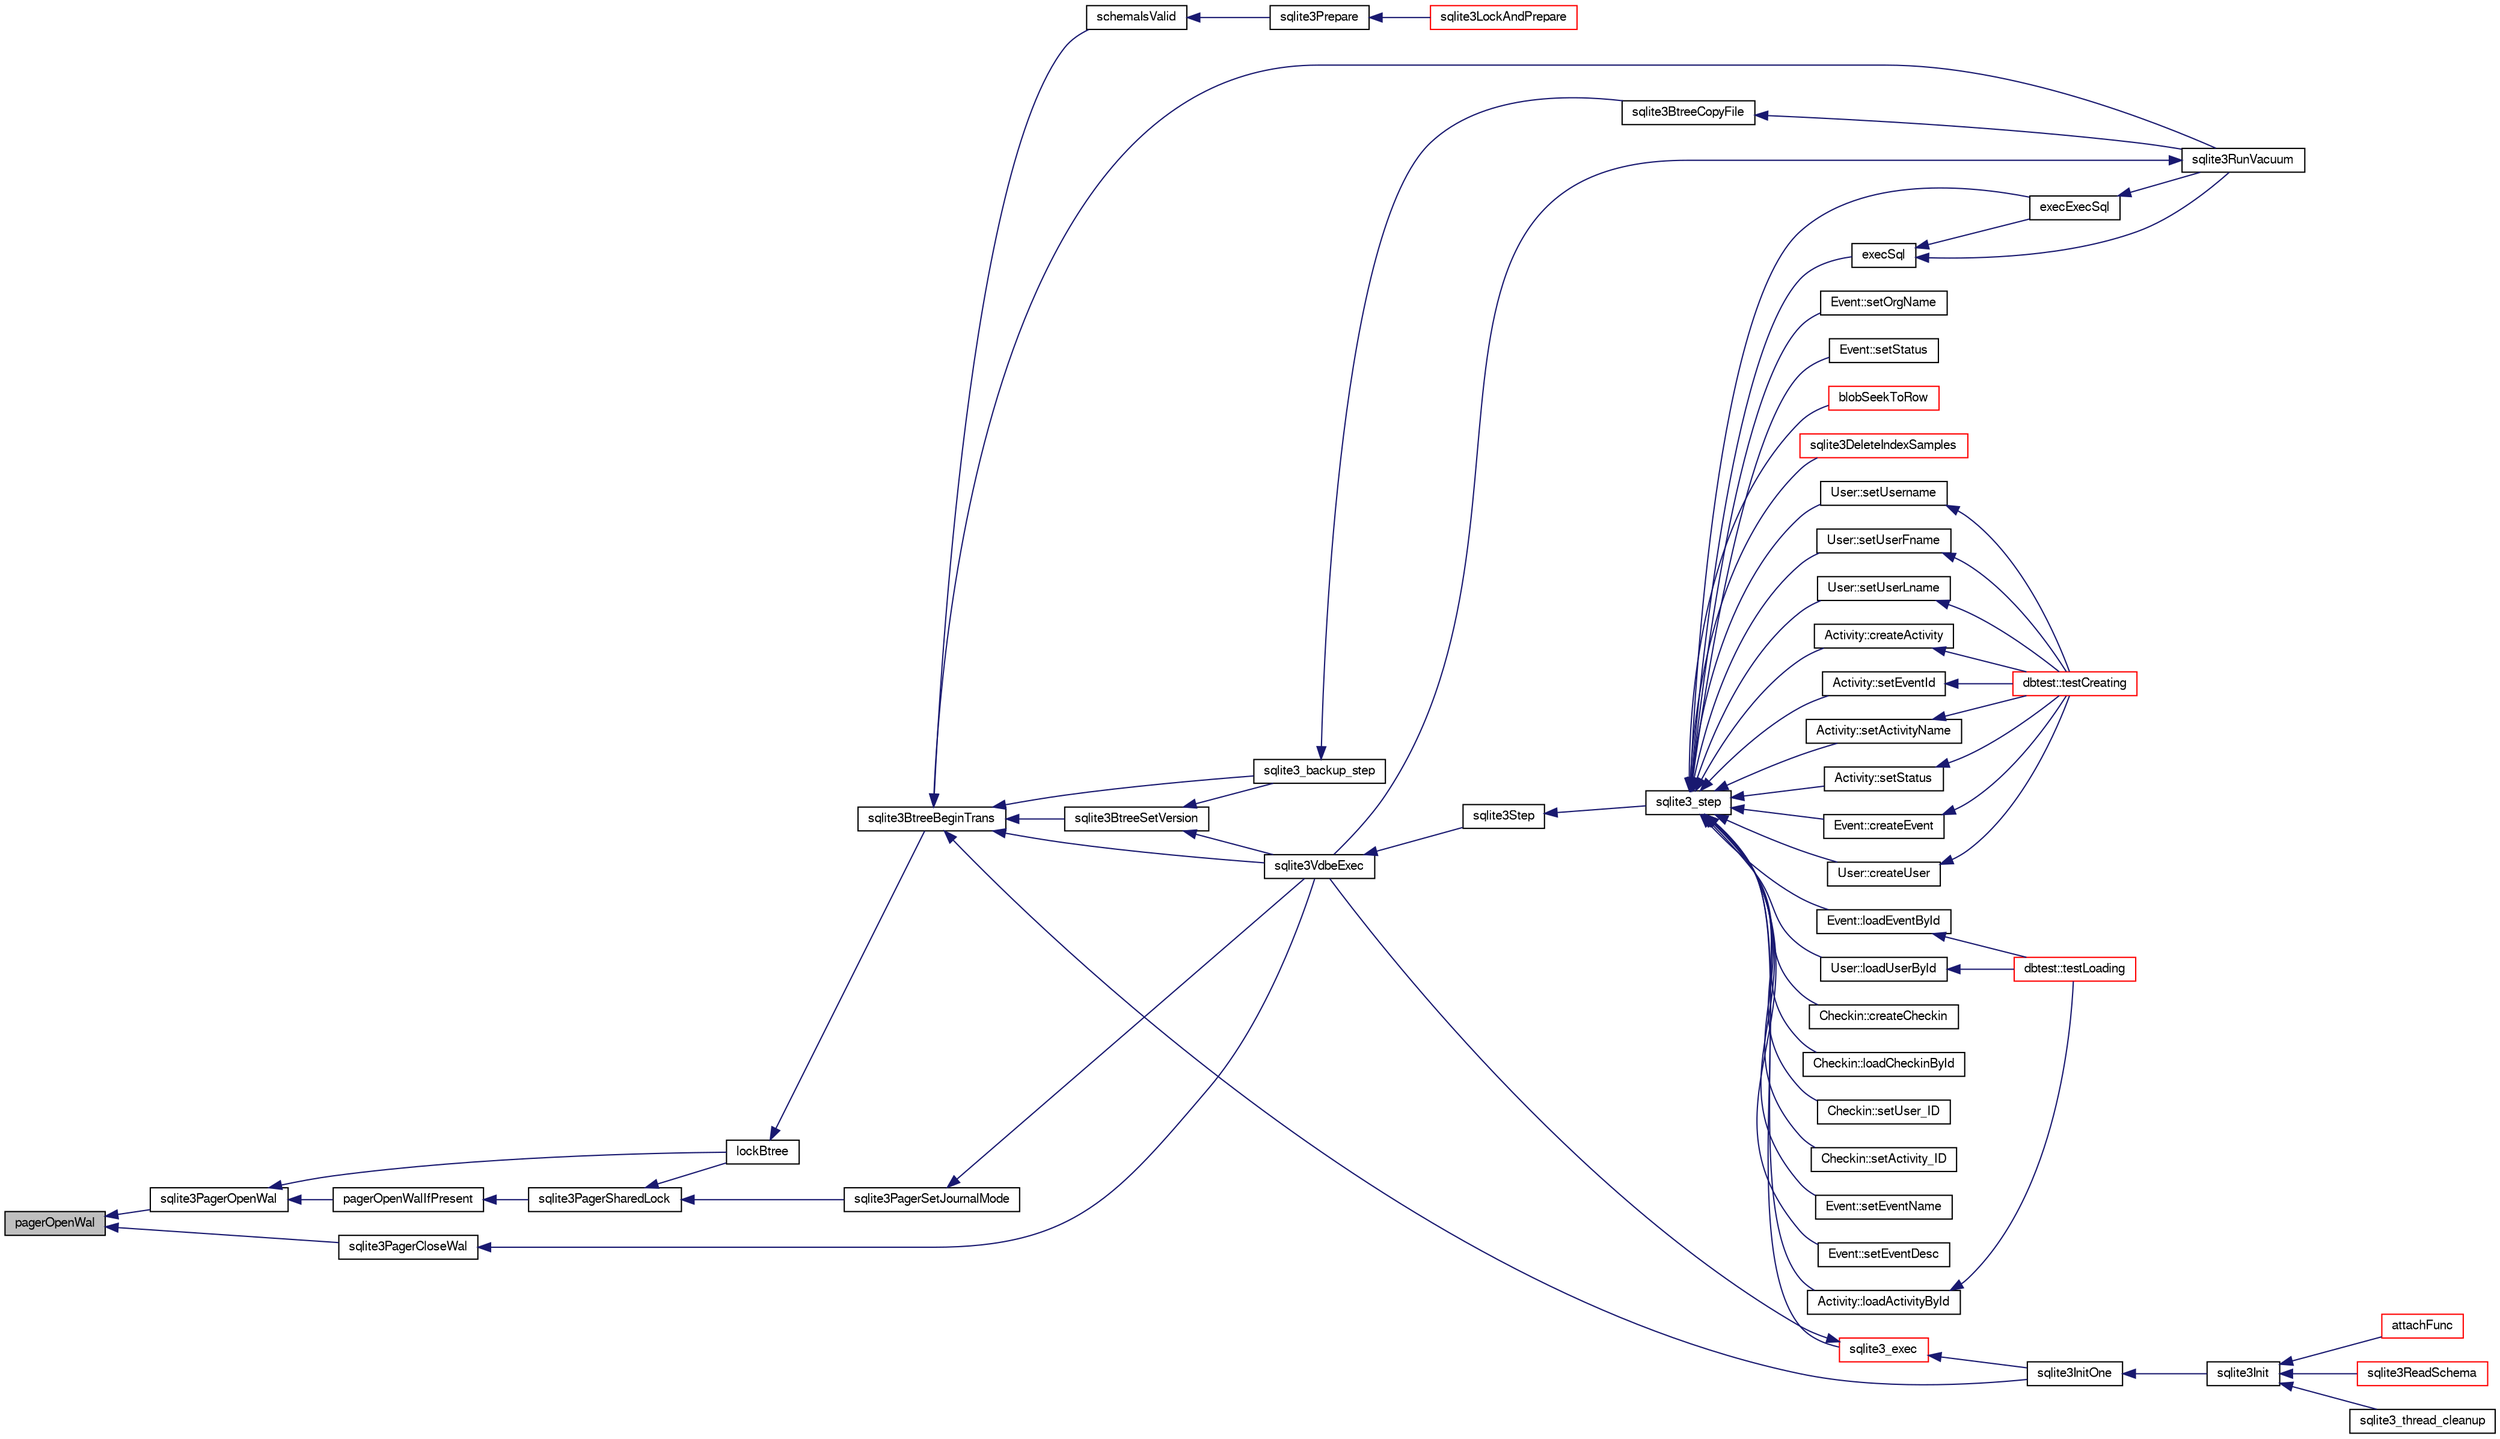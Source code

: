 digraph "pagerOpenWal"
{
  edge [fontname="FreeSans",fontsize="10",labelfontname="FreeSans",labelfontsize="10"];
  node [fontname="FreeSans",fontsize="10",shape=record];
  rankdir="LR";
  Node202158 [label="pagerOpenWal",height=0.2,width=0.4,color="black", fillcolor="grey75", style="filled", fontcolor="black"];
  Node202158 -> Node202159 [dir="back",color="midnightblue",fontsize="10",style="solid",fontname="FreeSans"];
  Node202159 [label="sqlite3PagerOpenWal",height=0.2,width=0.4,color="black", fillcolor="white", style="filled",URL="$sqlite3_8c.html#a5e4116ab2def31c2c36e557fc6811d0d"];
  Node202159 -> Node202160 [dir="back",color="midnightblue",fontsize="10",style="solid",fontname="FreeSans"];
  Node202160 [label="pagerOpenWalIfPresent",height=0.2,width=0.4,color="black", fillcolor="white", style="filled",URL="$sqlite3_8c.html#a53aeec46642c01ab2de938e8bd00b0e3"];
  Node202160 -> Node202161 [dir="back",color="midnightblue",fontsize="10",style="solid",fontname="FreeSans"];
  Node202161 [label="sqlite3PagerSharedLock",height=0.2,width=0.4,color="black", fillcolor="white", style="filled",URL="$sqlite3_8c.html#a58c197b629fb6eaacf96c7add57c70df"];
  Node202161 -> Node202162 [dir="back",color="midnightblue",fontsize="10",style="solid",fontname="FreeSans"];
  Node202162 [label="sqlite3PagerSetJournalMode",height=0.2,width=0.4,color="black", fillcolor="white", style="filled",URL="$sqlite3_8c.html#afb929a0a4553cda84de16180ddbd09f7"];
  Node202162 -> Node202163 [dir="back",color="midnightblue",fontsize="10",style="solid",fontname="FreeSans"];
  Node202163 [label="sqlite3VdbeExec",height=0.2,width=0.4,color="black", fillcolor="white", style="filled",URL="$sqlite3_8c.html#a8ce40a614bdc56719c4d642b1e4dfb21"];
  Node202163 -> Node202164 [dir="back",color="midnightblue",fontsize="10",style="solid",fontname="FreeSans"];
  Node202164 [label="sqlite3Step",height=0.2,width=0.4,color="black", fillcolor="white", style="filled",URL="$sqlite3_8c.html#a3f2872e873e2758a4beedad1d5113554"];
  Node202164 -> Node202165 [dir="back",color="midnightblue",fontsize="10",style="solid",fontname="FreeSans"];
  Node202165 [label="sqlite3_step",height=0.2,width=0.4,color="black", fillcolor="white", style="filled",URL="$sqlite3_8h.html#ac1e491ce36b7471eb28387f7d3c74334"];
  Node202165 -> Node202166 [dir="back",color="midnightblue",fontsize="10",style="solid",fontname="FreeSans"];
  Node202166 [label="Activity::createActivity",height=0.2,width=0.4,color="black", fillcolor="white", style="filled",URL="$classActivity.html#a813cc5e52c14ab49b39014c134e3425b"];
  Node202166 -> Node202167 [dir="back",color="midnightblue",fontsize="10",style="solid",fontname="FreeSans"];
  Node202167 [label="dbtest::testCreating",height=0.2,width=0.4,color="red", fillcolor="white", style="filled",URL="$classdbtest.html#a8193e88a7df657069c8a6bd09c8243b7"];
  Node202165 -> Node202169 [dir="back",color="midnightblue",fontsize="10",style="solid",fontname="FreeSans"];
  Node202169 [label="Activity::loadActivityById",height=0.2,width=0.4,color="black", fillcolor="white", style="filled",URL="$classActivity.html#abe4ffb4f08a47212ebf9013259d9e7fd"];
  Node202169 -> Node202170 [dir="back",color="midnightblue",fontsize="10",style="solid",fontname="FreeSans"];
  Node202170 [label="dbtest::testLoading",height=0.2,width=0.4,color="red", fillcolor="white", style="filled",URL="$classdbtest.html#a6f98d82a2c8e2b9040848763504ddae1"];
  Node202165 -> Node202171 [dir="back",color="midnightblue",fontsize="10",style="solid",fontname="FreeSans"];
  Node202171 [label="Activity::setEventId",height=0.2,width=0.4,color="black", fillcolor="white", style="filled",URL="$classActivity.html#adb1d0fd0d08f473e068f0a4086bfa9ca"];
  Node202171 -> Node202167 [dir="back",color="midnightblue",fontsize="10",style="solid",fontname="FreeSans"];
  Node202165 -> Node202172 [dir="back",color="midnightblue",fontsize="10",style="solid",fontname="FreeSans"];
  Node202172 [label="Activity::setActivityName",height=0.2,width=0.4,color="black", fillcolor="white", style="filled",URL="$classActivity.html#a62dc3737b33915a36086f9dd26d16a81"];
  Node202172 -> Node202167 [dir="back",color="midnightblue",fontsize="10",style="solid",fontname="FreeSans"];
  Node202165 -> Node202173 [dir="back",color="midnightblue",fontsize="10",style="solid",fontname="FreeSans"];
  Node202173 [label="Activity::setStatus",height=0.2,width=0.4,color="black", fillcolor="white", style="filled",URL="$classActivity.html#af618135a7738f4d2a7ee147a8ef912ea"];
  Node202173 -> Node202167 [dir="back",color="midnightblue",fontsize="10",style="solid",fontname="FreeSans"];
  Node202165 -> Node202174 [dir="back",color="midnightblue",fontsize="10",style="solid",fontname="FreeSans"];
  Node202174 [label="Checkin::createCheckin",height=0.2,width=0.4,color="black", fillcolor="white", style="filled",URL="$classCheckin.html#a4e40acdf7fff0e607f6de4f24f3a163c"];
  Node202165 -> Node202175 [dir="back",color="midnightblue",fontsize="10",style="solid",fontname="FreeSans"];
  Node202175 [label="Checkin::loadCheckinById",height=0.2,width=0.4,color="black", fillcolor="white", style="filled",URL="$classCheckin.html#a3461f70ea6c68475225f2a07f78a21e0"];
  Node202165 -> Node202176 [dir="back",color="midnightblue",fontsize="10",style="solid",fontname="FreeSans"];
  Node202176 [label="Checkin::setUser_ID",height=0.2,width=0.4,color="black", fillcolor="white", style="filled",URL="$classCheckin.html#a76ab640f4f912876dbebf183db5359c6"];
  Node202165 -> Node202177 [dir="back",color="midnightblue",fontsize="10",style="solid",fontname="FreeSans"];
  Node202177 [label="Checkin::setActivity_ID",height=0.2,width=0.4,color="black", fillcolor="white", style="filled",URL="$classCheckin.html#ab2ff3ec2604ec73a42af25874a00b232"];
  Node202165 -> Node202178 [dir="back",color="midnightblue",fontsize="10",style="solid",fontname="FreeSans"];
  Node202178 [label="Event::createEvent",height=0.2,width=0.4,color="black", fillcolor="white", style="filled",URL="$classEvent.html#a77adb9f4a46ffb32c2d931f0691f5903"];
  Node202178 -> Node202167 [dir="back",color="midnightblue",fontsize="10",style="solid",fontname="FreeSans"];
  Node202165 -> Node202179 [dir="back",color="midnightblue",fontsize="10",style="solid",fontname="FreeSans"];
  Node202179 [label="Event::loadEventById",height=0.2,width=0.4,color="black", fillcolor="white", style="filled",URL="$classEvent.html#afa66cea33f722dbeecb69cc98fdea055"];
  Node202179 -> Node202170 [dir="back",color="midnightblue",fontsize="10",style="solid",fontname="FreeSans"];
  Node202165 -> Node202180 [dir="back",color="midnightblue",fontsize="10",style="solid",fontname="FreeSans"];
  Node202180 [label="Event::setEventName",height=0.2,width=0.4,color="black", fillcolor="white", style="filled",URL="$classEvent.html#a10596b6ca077df05184e30d62b08729d"];
  Node202165 -> Node202181 [dir="back",color="midnightblue",fontsize="10",style="solid",fontname="FreeSans"];
  Node202181 [label="Event::setEventDesc",height=0.2,width=0.4,color="black", fillcolor="white", style="filled",URL="$classEvent.html#ae36b8377dcae792f1c5c4726024c981b"];
  Node202165 -> Node202182 [dir="back",color="midnightblue",fontsize="10",style="solid",fontname="FreeSans"];
  Node202182 [label="Event::setOrgName",height=0.2,width=0.4,color="black", fillcolor="white", style="filled",URL="$classEvent.html#a19aac0f776bd764563a54977656cf680"];
  Node202165 -> Node202183 [dir="back",color="midnightblue",fontsize="10",style="solid",fontname="FreeSans"];
  Node202183 [label="Event::setStatus",height=0.2,width=0.4,color="black", fillcolor="white", style="filled",URL="$classEvent.html#ab0a6b9285af0f4172eb841e2b80f8972"];
  Node202165 -> Node202184 [dir="back",color="midnightblue",fontsize="10",style="solid",fontname="FreeSans"];
  Node202184 [label="blobSeekToRow",height=0.2,width=0.4,color="red", fillcolor="white", style="filled",URL="$sqlite3_8c.html#afff57e13332b98c8a44a7cebe38962ab"];
  Node202165 -> Node202187 [dir="back",color="midnightblue",fontsize="10",style="solid",fontname="FreeSans"];
  Node202187 [label="sqlite3DeleteIndexSamples",height=0.2,width=0.4,color="red", fillcolor="white", style="filled",URL="$sqlite3_8c.html#aaeda0302fbf61397ec009f65bed047ef"];
  Node202165 -> Node202356 [dir="back",color="midnightblue",fontsize="10",style="solid",fontname="FreeSans"];
  Node202356 [label="sqlite3_exec",height=0.2,width=0.4,color="red", fillcolor="white", style="filled",URL="$sqlite3_8h.html#a97487ec8150e0bcc8fa392ab8f0e24db"];
  Node202356 -> Node202163 [dir="back",color="midnightblue",fontsize="10",style="solid",fontname="FreeSans"];
  Node202356 -> Node202189 [dir="back",color="midnightblue",fontsize="10",style="solid",fontname="FreeSans"];
  Node202189 [label="sqlite3InitOne",height=0.2,width=0.4,color="black", fillcolor="white", style="filled",URL="$sqlite3_8c.html#ac4318b25df65269906b0379251fe9b85"];
  Node202189 -> Node202190 [dir="back",color="midnightblue",fontsize="10",style="solid",fontname="FreeSans"];
  Node202190 [label="sqlite3Init",height=0.2,width=0.4,color="black", fillcolor="white", style="filled",URL="$sqlite3_8c.html#aed74e3dc765631a833f522f425ff5a48"];
  Node202190 -> Node202191 [dir="back",color="midnightblue",fontsize="10",style="solid",fontname="FreeSans"];
  Node202191 [label="attachFunc",height=0.2,width=0.4,color="red", fillcolor="white", style="filled",URL="$sqlite3_8c.html#a69cb751a7da501b9a0aa37e0d7c3eaf7"];
  Node202190 -> Node202195 [dir="back",color="midnightblue",fontsize="10",style="solid",fontname="FreeSans"];
  Node202195 [label="sqlite3ReadSchema",height=0.2,width=0.4,color="red", fillcolor="white", style="filled",URL="$sqlite3_8c.html#ac41a97f30334f7d35b2b5713097eca90"];
  Node202190 -> Node202289 [dir="back",color="midnightblue",fontsize="10",style="solid",fontname="FreeSans"];
  Node202289 [label="sqlite3_thread_cleanup",height=0.2,width=0.4,color="black", fillcolor="white", style="filled",URL="$sqlite3_8h.html#a34980c829db84f02e1a1599063469f06"];
  Node202165 -> Node202347 [dir="back",color="midnightblue",fontsize="10",style="solid",fontname="FreeSans"];
  Node202347 [label="execSql",height=0.2,width=0.4,color="black", fillcolor="white", style="filled",URL="$sqlite3_8c.html#a7d16651b98a110662f4c265eff0246cb"];
  Node202347 -> Node202348 [dir="back",color="midnightblue",fontsize="10",style="solid",fontname="FreeSans"];
  Node202348 [label="execExecSql",height=0.2,width=0.4,color="black", fillcolor="white", style="filled",URL="$sqlite3_8c.html#ac1be09a6c047f21133d16378d301e0d4"];
  Node202348 -> Node202349 [dir="back",color="midnightblue",fontsize="10",style="solid",fontname="FreeSans"];
  Node202349 [label="sqlite3RunVacuum",height=0.2,width=0.4,color="black", fillcolor="white", style="filled",URL="$sqlite3_8c.html#a5e83ddc7b3e7e8e79ad5d1fc92de1d2f"];
  Node202349 -> Node202163 [dir="back",color="midnightblue",fontsize="10",style="solid",fontname="FreeSans"];
  Node202347 -> Node202349 [dir="back",color="midnightblue",fontsize="10",style="solid",fontname="FreeSans"];
  Node202165 -> Node202348 [dir="back",color="midnightblue",fontsize="10",style="solid",fontname="FreeSans"];
  Node202165 -> Node202350 [dir="back",color="midnightblue",fontsize="10",style="solid",fontname="FreeSans"];
  Node202350 [label="User::createUser",height=0.2,width=0.4,color="black", fillcolor="white", style="filled",URL="$classUser.html#a22ed673939e8cc0a136130b809bba513"];
  Node202350 -> Node202167 [dir="back",color="midnightblue",fontsize="10",style="solid",fontname="FreeSans"];
  Node202165 -> Node202351 [dir="back",color="midnightblue",fontsize="10",style="solid",fontname="FreeSans"];
  Node202351 [label="User::loadUserById",height=0.2,width=0.4,color="black", fillcolor="white", style="filled",URL="$classUser.html#a863377665b7fb83c5547dcf9727f5092"];
  Node202351 -> Node202170 [dir="back",color="midnightblue",fontsize="10",style="solid",fontname="FreeSans"];
  Node202165 -> Node202352 [dir="back",color="midnightblue",fontsize="10",style="solid",fontname="FreeSans"];
  Node202352 [label="User::setUsername",height=0.2,width=0.4,color="black", fillcolor="white", style="filled",URL="$classUser.html#aa0497022a136cb78de785b0a39ae60b1"];
  Node202352 -> Node202167 [dir="back",color="midnightblue",fontsize="10",style="solid",fontname="FreeSans"];
  Node202165 -> Node202353 [dir="back",color="midnightblue",fontsize="10",style="solid",fontname="FreeSans"];
  Node202353 [label="User::setUserFname",height=0.2,width=0.4,color="black", fillcolor="white", style="filled",URL="$classUser.html#a72657eb55cd0ca437b4841a43f19912f"];
  Node202353 -> Node202167 [dir="back",color="midnightblue",fontsize="10",style="solid",fontname="FreeSans"];
  Node202165 -> Node202354 [dir="back",color="midnightblue",fontsize="10",style="solid",fontname="FreeSans"];
  Node202354 [label="User::setUserLname",height=0.2,width=0.4,color="black", fillcolor="white", style="filled",URL="$classUser.html#aa25973387e5afe1aa6f60dd6545e33b5"];
  Node202354 -> Node202167 [dir="back",color="midnightblue",fontsize="10",style="solid",fontname="FreeSans"];
  Node202161 -> Node202424 [dir="back",color="midnightblue",fontsize="10",style="solid",fontname="FreeSans"];
  Node202424 [label="lockBtree",height=0.2,width=0.4,color="black", fillcolor="white", style="filled",URL="$sqlite3_8c.html#a5b808194d3178be15705a420265cee9d"];
  Node202424 -> Node202425 [dir="back",color="midnightblue",fontsize="10",style="solid",fontname="FreeSans"];
  Node202425 [label="sqlite3BtreeBeginTrans",height=0.2,width=0.4,color="black", fillcolor="white", style="filled",URL="$sqlite3_8c.html#a52d6706df15c67c22aa7d0e290c16bf5"];
  Node202425 -> Node202426 [dir="back",color="midnightblue",fontsize="10",style="solid",fontname="FreeSans"];
  Node202426 [label="sqlite3BtreeSetVersion",height=0.2,width=0.4,color="black", fillcolor="white", style="filled",URL="$sqlite3_8c.html#a2db3061b5c557699a47415ca0342ba01"];
  Node202426 -> Node202376 [dir="back",color="midnightblue",fontsize="10",style="solid",fontname="FreeSans"];
  Node202376 [label="sqlite3_backup_step",height=0.2,width=0.4,color="black", fillcolor="white", style="filled",URL="$sqlite3_8h.html#a1699b75e98d082eebc465a9e64c35269"];
  Node202376 -> Node202377 [dir="back",color="midnightblue",fontsize="10",style="solid",fontname="FreeSans"];
  Node202377 [label="sqlite3BtreeCopyFile",height=0.2,width=0.4,color="black", fillcolor="white", style="filled",URL="$sqlite3_8c.html#a4d9e19a79f0d5c1dfcef0bd137ae83f9"];
  Node202377 -> Node202349 [dir="back",color="midnightblue",fontsize="10",style="solid",fontname="FreeSans"];
  Node202426 -> Node202163 [dir="back",color="midnightblue",fontsize="10",style="solid",fontname="FreeSans"];
  Node202425 -> Node202376 [dir="back",color="midnightblue",fontsize="10",style="solid",fontname="FreeSans"];
  Node202425 -> Node202163 [dir="back",color="midnightblue",fontsize="10",style="solid",fontname="FreeSans"];
  Node202425 -> Node202189 [dir="back",color="midnightblue",fontsize="10",style="solid",fontname="FreeSans"];
  Node202425 -> Node202374 [dir="back",color="midnightblue",fontsize="10",style="solid",fontname="FreeSans"];
  Node202374 [label="schemaIsValid",height=0.2,width=0.4,color="black", fillcolor="white", style="filled",URL="$sqlite3_8c.html#a7c466fe28e7ca6f46b8bf72c46d9738d"];
  Node202374 -> Node202342 [dir="back",color="midnightblue",fontsize="10",style="solid",fontname="FreeSans"];
  Node202342 [label="sqlite3Prepare",height=0.2,width=0.4,color="black", fillcolor="white", style="filled",URL="$sqlite3_8c.html#acb25890858d0bf4b12eb7aae569f0c7b"];
  Node202342 -> Node202343 [dir="back",color="midnightblue",fontsize="10",style="solid",fontname="FreeSans"];
  Node202343 [label="sqlite3LockAndPrepare",height=0.2,width=0.4,color="red", fillcolor="white", style="filled",URL="$sqlite3_8c.html#a5db1ec5589aa2b02c6d979211a8789bd"];
  Node202425 -> Node202349 [dir="back",color="midnightblue",fontsize="10",style="solid",fontname="FreeSans"];
  Node202159 -> Node202424 [dir="back",color="midnightblue",fontsize="10",style="solid",fontname="FreeSans"];
  Node202158 -> Node202427 [dir="back",color="midnightblue",fontsize="10",style="solid",fontname="FreeSans"];
  Node202427 [label="sqlite3PagerCloseWal",height=0.2,width=0.4,color="black", fillcolor="white", style="filled",URL="$sqlite3_8c.html#ac62d7d3d29214a7cad25fdd88e7c7a74"];
  Node202427 -> Node202163 [dir="back",color="midnightblue",fontsize="10",style="solid",fontname="FreeSans"];
}
